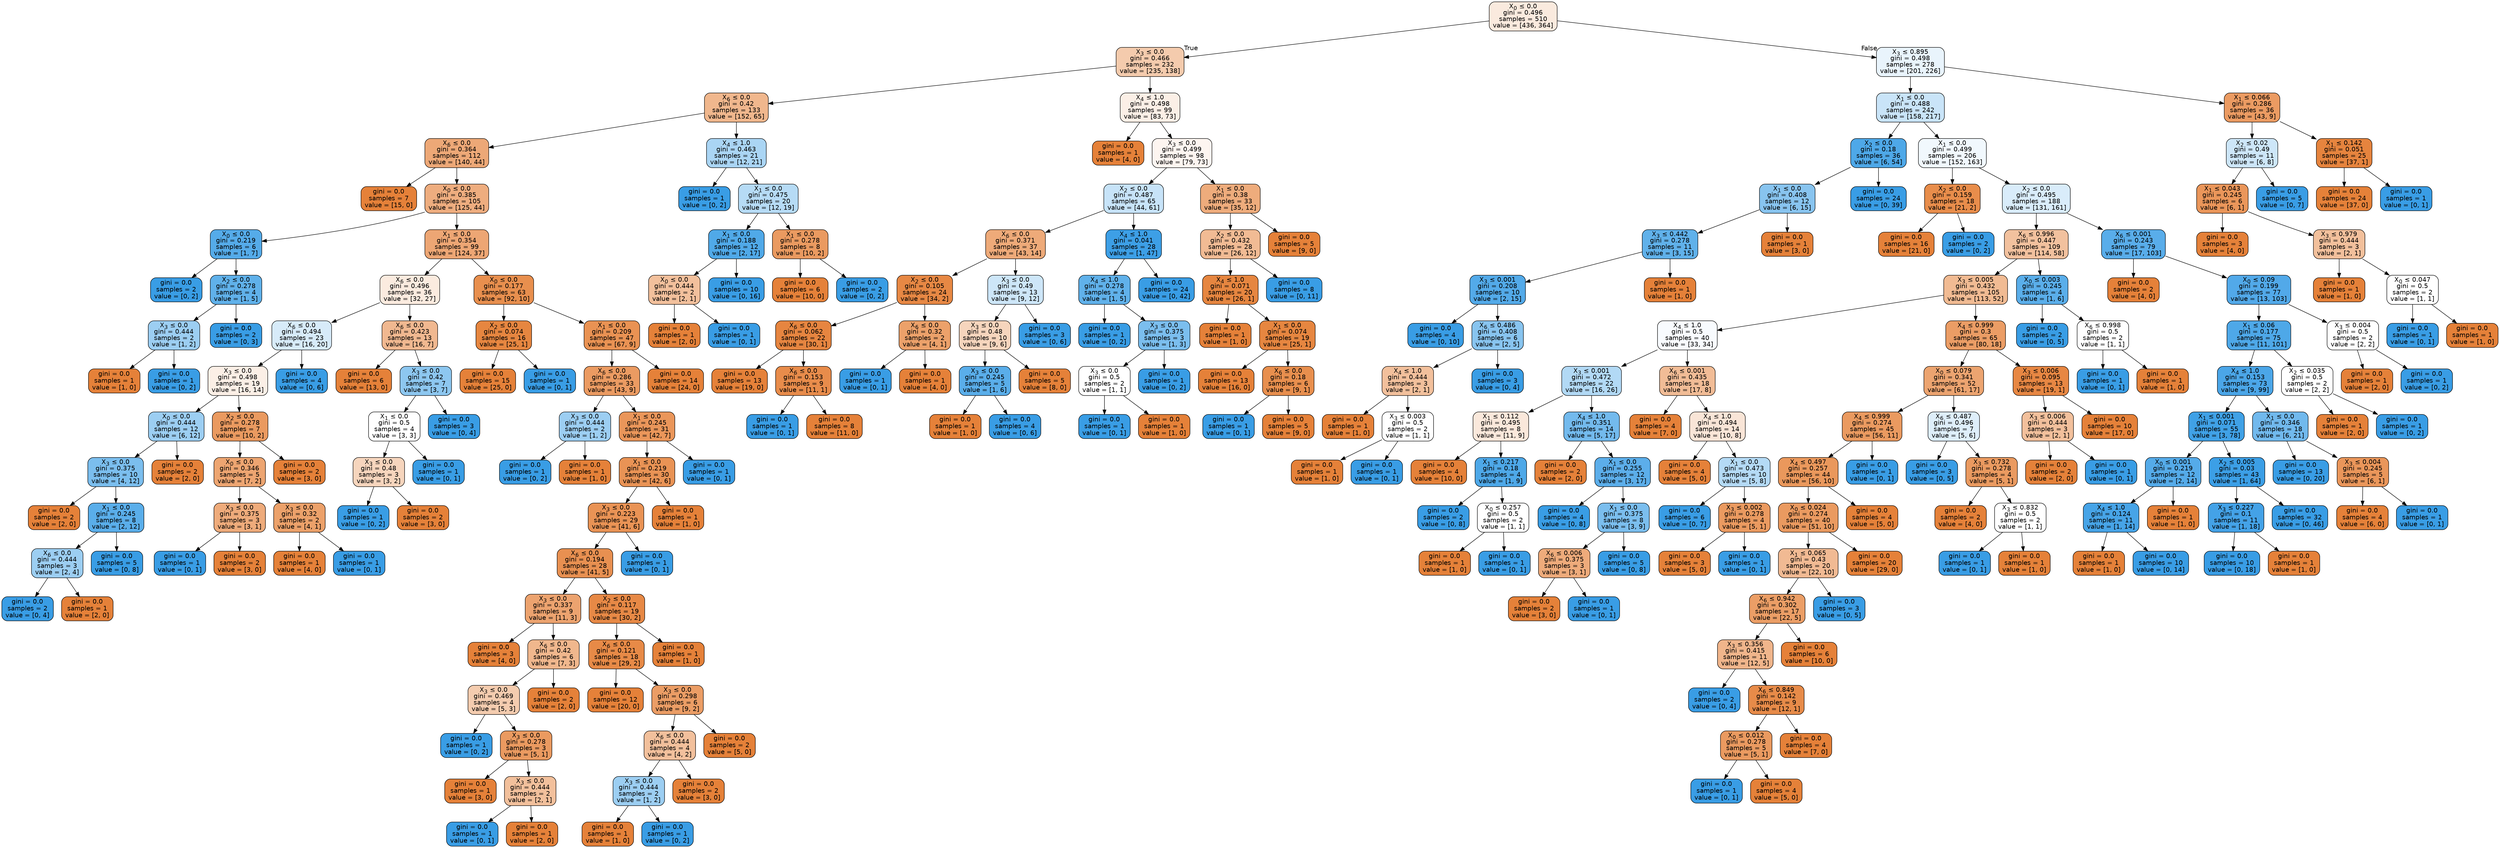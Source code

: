 digraph Tree {
node [shape=box, style="filled, rounded", color="black", fontname=helvetica] ;
edge [fontname=helvetica] ;
0 [label=<X<SUB>0</SUB> &le; 0.0<br/>gini = 0.496<br/>samples = 510<br/>value = [436, 364]>, fillcolor="#e581392a"] ;
1 [label=<X<SUB>3</SUB> &le; 0.0<br/>gini = 0.466<br/>samples = 232<br/>value = [235, 138]>, fillcolor="#e5813969"] ;
0 -> 1 [labeldistance=2.5, labelangle=45, headlabel="True"] ;
2 [label=<X<SUB>6</SUB> &le; 0.0<br/>gini = 0.42<br/>samples = 133<br/>value = [152, 65]>, fillcolor="#e5813992"] ;
1 -> 2 ;
3 [label=<X<SUB>6</SUB> &le; 0.0<br/>gini = 0.364<br/>samples = 112<br/>value = [140, 44]>, fillcolor="#e58139af"] ;
2 -> 3 ;
4 [label=<gini = 0.0<br/>samples = 7<br/>value = [15, 0]>, fillcolor="#e58139ff"] ;
3 -> 4 ;
5 [label=<X<SUB>0</SUB> &le; 0.0<br/>gini = 0.385<br/>samples = 105<br/>value = [125, 44]>, fillcolor="#e58139a5"] ;
3 -> 5 ;
6 [label=<X<SUB>0</SUB> &le; 0.0<br/>gini = 0.219<br/>samples = 6<br/>value = [1, 7]>, fillcolor="#399de5db"] ;
5 -> 6 ;
7 [label=<gini = 0.0<br/>samples = 2<br/>value = [0, 2]>, fillcolor="#399de5ff"] ;
6 -> 7 ;
8 [label=<X<SUB>2</SUB> &le; 0.0<br/>gini = 0.278<br/>samples = 4<br/>value = [1, 5]>, fillcolor="#399de5cc"] ;
6 -> 8 ;
9 [label=<X<SUB>3</SUB> &le; 0.0<br/>gini = 0.444<br/>samples = 2<br/>value = [1, 2]>, fillcolor="#399de57f"] ;
8 -> 9 ;
10 [label=<gini = 0.0<br/>samples = 1<br/>value = [1, 0]>, fillcolor="#e58139ff"] ;
9 -> 10 ;
11 [label=<gini = 0.0<br/>samples = 1<br/>value = [0, 2]>, fillcolor="#399de5ff"] ;
9 -> 11 ;
12 [label=<gini = 0.0<br/>samples = 2<br/>value = [0, 3]>, fillcolor="#399de5ff"] ;
8 -> 12 ;
13 [label=<X<SUB>1</SUB> &le; 0.0<br/>gini = 0.354<br/>samples = 99<br/>value = [124, 37]>, fillcolor="#e58139b3"] ;
5 -> 13 ;
14 [label=<X<SUB>6</SUB> &le; 0.0<br/>gini = 0.496<br/>samples = 36<br/>value = [32, 27]>, fillcolor="#e5813928"] ;
13 -> 14 ;
15 [label=<X<SUB>6</SUB> &le; 0.0<br/>gini = 0.494<br/>samples = 23<br/>value = [16, 20]>, fillcolor="#399de533"] ;
14 -> 15 ;
16 [label=<X<SUB>3</SUB> &le; 0.0<br/>gini = 0.498<br/>samples = 19<br/>value = [16, 14]>, fillcolor="#e5813920"] ;
15 -> 16 ;
17 [label=<X<SUB>0</SUB> &le; 0.0<br/>gini = 0.444<br/>samples = 12<br/>value = [6, 12]>, fillcolor="#399de57f"] ;
16 -> 17 ;
18 [label=<X<SUB>3</SUB> &le; 0.0<br/>gini = 0.375<br/>samples = 10<br/>value = [4, 12]>, fillcolor="#399de5aa"] ;
17 -> 18 ;
19 [label=<gini = 0.0<br/>samples = 2<br/>value = [2, 0]>, fillcolor="#e58139ff"] ;
18 -> 19 ;
20 [label=<X<SUB>1</SUB> &le; 0.0<br/>gini = 0.245<br/>samples = 8<br/>value = [2, 12]>, fillcolor="#399de5d4"] ;
18 -> 20 ;
21 [label=<X<SUB>6</SUB> &le; 0.0<br/>gini = 0.444<br/>samples = 3<br/>value = [2, 4]>, fillcolor="#399de57f"] ;
20 -> 21 ;
22 [label=<gini = 0.0<br/>samples = 2<br/>value = [0, 4]>, fillcolor="#399de5ff"] ;
21 -> 22 ;
23 [label=<gini = 0.0<br/>samples = 1<br/>value = [2, 0]>, fillcolor="#e58139ff"] ;
21 -> 23 ;
24 [label=<gini = 0.0<br/>samples = 5<br/>value = [0, 8]>, fillcolor="#399de5ff"] ;
20 -> 24 ;
25 [label=<gini = 0.0<br/>samples = 2<br/>value = [2, 0]>, fillcolor="#e58139ff"] ;
17 -> 25 ;
26 [label=<X<SUB>2</SUB> &le; 0.0<br/>gini = 0.278<br/>samples = 7<br/>value = [10, 2]>, fillcolor="#e58139cc"] ;
16 -> 26 ;
27 [label=<X<SUB>0</SUB> &le; 0.0<br/>gini = 0.346<br/>samples = 5<br/>value = [7, 2]>, fillcolor="#e58139b6"] ;
26 -> 27 ;
28 [label=<X<SUB>3</SUB> &le; 0.0<br/>gini = 0.375<br/>samples = 3<br/>value = [3, 1]>, fillcolor="#e58139aa"] ;
27 -> 28 ;
29 [label=<gini = 0.0<br/>samples = 1<br/>value = [0, 1]>, fillcolor="#399de5ff"] ;
28 -> 29 ;
30 [label=<gini = 0.0<br/>samples = 2<br/>value = [3, 0]>, fillcolor="#e58139ff"] ;
28 -> 30 ;
31 [label=<X<SUB>3</SUB> &le; 0.0<br/>gini = 0.32<br/>samples = 2<br/>value = [4, 1]>, fillcolor="#e58139bf"] ;
27 -> 31 ;
32 [label=<gini = 0.0<br/>samples = 1<br/>value = [4, 0]>, fillcolor="#e58139ff"] ;
31 -> 32 ;
33 [label=<gini = 0.0<br/>samples = 1<br/>value = [0, 1]>, fillcolor="#399de5ff"] ;
31 -> 33 ;
34 [label=<gini = 0.0<br/>samples = 2<br/>value = [3, 0]>, fillcolor="#e58139ff"] ;
26 -> 34 ;
35 [label=<gini = 0.0<br/>samples = 4<br/>value = [0, 6]>, fillcolor="#399de5ff"] ;
15 -> 35 ;
36 [label=<X<SUB>6</SUB> &le; 0.0<br/>gini = 0.423<br/>samples = 13<br/>value = [16, 7]>, fillcolor="#e581398f"] ;
14 -> 36 ;
37 [label=<gini = 0.0<br/>samples = 6<br/>value = [13, 0]>, fillcolor="#e58139ff"] ;
36 -> 37 ;
38 [label=<X<SUB>3</SUB> &le; 0.0<br/>gini = 0.42<br/>samples = 7<br/>value = [3, 7]>, fillcolor="#399de592"] ;
36 -> 38 ;
39 [label=<X<SUB>1</SUB> &le; 0.0<br/>gini = 0.5<br/>samples = 4<br/>value = [3, 3]>, fillcolor="#e5813900"] ;
38 -> 39 ;
40 [label=<X<SUB>3</SUB> &le; 0.0<br/>gini = 0.48<br/>samples = 3<br/>value = [3, 2]>, fillcolor="#e5813955"] ;
39 -> 40 ;
41 [label=<gini = 0.0<br/>samples = 1<br/>value = [0, 2]>, fillcolor="#399de5ff"] ;
40 -> 41 ;
42 [label=<gini = 0.0<br/>samples = 2<br/>value = [3, 0]>, fillcolor="#e58139ff"] ;
40 -> 42 ;
43 [label=<gini = 0.0<br/>samples = 1<br/>value = [0, 1]>, fillcolor="#399de5ff"] ;
39 -> 43 ;
44 [label=<gini = 0.0<br/>samples = 3<br/>value = [0, 4]>, fillcolor="#399de5ff"] ;
38 -> 44 ;
45 [label=<X<SUB>0</SUB> &le; 0.0<br/>gini = 0.177<br/>samples = 63<br/>value = [92, 10]>, fillcolor="#e58139e3"] ;
13 -> 45 ;
46 [label=<X<SUB>2</SUB> &le; 0.0<br/>gini = 0.074<br/>samples = 16<br/>value = [25, 1]>, fillcolor="#e58139f5"] ;
45 -> 46 ;
47 [label=<gini = 0.0<br/>samples = 15<br/>value = [25, 0]>, fillcolor="#e58139ff"] ;
46 -> 47 ;
48 [label=<gini = 0.0<br/>samples = 1<br/>value = [0, 1]>, fillcolor="#399de5ff"] ;
46 -> 48 ;
49 [label=<X<SUB>1</SUB> &le; 0.0<br/>gini = 0.209<br/>samples = 47<br/>value = [67, 9]>, fillcolor="#e58139dd"] ;
45 -> 49 ;
50 [label=<X<SUB>6</SUB> &le; 0.0<br/>gini = 0.286<br/>samples = 33<br/>value = [43, 9]>, fillcolor="#e58139ca"] ;
49 -> 50 ;
51 [label=<X<SUB>3</SUB> &le; 0.0<br/>gini = 0.444<br/>samples = 2<br/>value = [1, 2]>, fillcolor="#399de57f"] ;
50 -> 51 ;
52 [label=<gini = 0.0<br/>samples = 1<br/>value = [0, 2]>, fillcolor="#399de5ff"] ;
51 -> 52 ;
53 [label=<gini = 0.0<br/>samples = 1<br/>value = [1, 0]>, fillcolor="#e58139ff"] ;
51 -> 53 ;
54 [label=<X<SUB>1</SUB> &le; 0.0<br/>gini = 0.245<br/>samples = 31<br/>value = [42, 7]>, fillcolor="#e58139d4"] ;
50 -> 54 ;
55 [label=<X<SUB>1</SUB> &le; 0.0<br/>gini = 0.219<br/>samples = 30<br/>value = [42, 6]>, fillcolor="#e58139db"] ;
54 -> 55 ;
56 [label=<X<SUB>3</SUB> &le; 0.0<br/>gini = 0.223<br/>samples = 29<br/>value = [41, 6]>, fillcolor="#e58139da"] ;
55 -> 56 ;
57 [label=<X<SUB>6</SUB> &le; 0.0<br/>gini = 0.194<br/>samples = 28<br/>value = [41, 5]>, fillcolor="#e58139e0"] ;
56 -> 57 ;
58 [label=<X<SUB>3</SUB> &le; 0.0<br/>gini = 0.337<br/>samples = 9<br/>value = [11, 3]>, fillcolor="#e58139b9"] ;
57 -> 58 ;
59 [label=<gini = 0.0<br/>samples = 3<br/>value = [4, 0]>, fillcolor="#e58139ff"] ;
58 -> 59 ;
60 [label=<X<SUB>6</SUB> &le; 0.0<br/>gini = 0.42<br/>samples = 6<br/>value = [7, 3]>, fillcolor="#e5813992"] ;
58 -> 60 ;
61 [label=<X<SUB>3</SUB> &le; 0.0<br/>gini = 0.469<br/>samples = 4<br/>value = [5, 3]>, fillcolor="#e5813966"] ;
60 -> 61 ;
62 [label=<gini = 0.0<br/>samples = 1<br/>value = [0, 2]>, fillcolor="#399de5ff"] ;
61 -> 62 ;
63 [label=<X<SUB>3</SUB> &le; 0.0<br/>gini = 0.278<br/>samples = 3<br/>value = [5, 1]>, fillcolor="#e58139cc"] ;
61 -> 63 ;
64 [label=<gini = 0.0<br/>samples = 1<br/>value = [3, 0]>, fillcolor="#e58139ff"] ;
63 -> 64 ;
65 [label=<X<SUB>3</SUB> &le; 0.0<br/>gini = 0.444<br/>samples = 2<br/>value = [2, 1]>, fillcolor="#e581397f"] ;
63 -> 65 ;
66 [label=<gini = 0.0<br/>samples = 1<br/>value = [0, 1]>, fillcolor="#399de5ff"] ;
65 -> 66 ;
67 [label=<gini = 0.0<br/>samples = 1<br/>value = [2, 0]>, fillcolor="#e58139ff"] ;
65 -> 67 ;
68 [label=<gini = 0.0<br/>samples = 2<br/>value = [2, 0]>, fillcolor="#e58139ff"] ;
60 -> 68 ;
69 [label=<X<SUB>2</SUB> &le; 0.0<br/>gini = 0.117<br/>samples = 19<br/>value = [30, 2]>, fillcolor="#e58139ee"] ;
57 -> 69 ;
70 [label=<X<SUB>6</SUB> &le; 0.0<br/>gini = 0.121<br/>samples = 18<br/>value = [29, 2]>, fillcolor="#e58139ed"] ;
69 -> 70 ;
71 [label=<gini = 0.0<br/>samples = 12<br/>value = [20, 0]>, fillcolor="#e58139ff"] ;
70 -> 71 ;
72 [label=<X<SUB>3</SUB> &le; 0.0<br/>gini = 0.298<br/>samples = 6<br/>value = [9, 2]>, fillcolor="#e58139c6"] ;
70 -> 72 ;
73 [label=<X<SUB>6</SUB> &le; 0.0<br/>gini = 0.444<br/>samples = 4<br/>value = [4, 2]>, fillcolor="#e581397f"] ;
72 -> 73 ;
74 [label=<X<SUB>3</SUB> &le; 0.0<br/>gini = 0.444<br/>samples = 2<br/>value = [1, 2]>, fillcolor="#399de57f"] ;
73 -> 74 ;
75 [label=<gini = 0.0<br/>samples = 1<br/>value = [1, 0]>, fillcolor="#e58139ff"] ;
74 -> 75 ;
76 [label=<gini = 0.0<br/>samples = 1<br/>value = [0, 2]>, fillcolor="#399de5ff"] ;
74 -> 76 ;
77 [label=<gini = 0.0<br/>samples = 2<br/>value = [3, 0]>, fillcolor="#e58139ff"] ;
73 -> 77 ;
78 [label=<gini = 0.0<br/>samples = 2<br/>value = [5, 0]>, fillcolor="#e58139ff"] ;
72 -> 78 ;
79 [label=<gini = 0.0<br/>samples = 1<br/>value = [1, 0]>, fillcolor="#e58139ff"] ;
69 -> 79 ;
80 [label=<gini = 0.0<br/>samples = 1<br/>value = [0, 1]>, fillcolor="#399de5ff"] ;
56 -> 80 ;
81 [label=<gini = 0.0<br/>samples = 1<br/>value = [1, 0]>, fillcolor="#e58139ff"] ;
55 -> 81 ;
82 [label=<gini = 0.0<br/>samples = 1<br/>value = [0, 1]>, fillcolor="#399de5ff"] ;
54 -> 82 ;
83 [label=<gini = 0.0<br/>samples = 14<br/>value = [24, 0]>, fillcolor="#e58139ff"] ;
49 -> 83 ;
84 [label=<X<SUB>4</SUB> &le; 1.0<br/>gini = 0.463<br/>samples = 21<br/>value = [12, 21]>, fillcolor="#399de56d"] ;
2 -> 84 ;
85 [label=<gini = 0.0<br/>samples = 1<br/>value = [0, 2]>, fillcolor="#399de5ff"] ;
84 -> 85 ;
86 [label=<X<SUB>1</SUB> &le; 0.0<br/>gini = 0.475<br/>samples = 20<br/>value = [12, 19]>, fillcolor="#399de55e"] ;
84 -> 86 ;
87 [label=<X<SUB>1</SUB> &le; 0.0<br/>gini = 0.188<br/>samples = 12<br/>value = [2, 17]>, fillcolor="#399de5e1"] ;
86 -> 87 ;
88 [label=<X<SUB>0</SUB> &le; 0.0<br/>gini = 0.444<br/>samples = 2<br/>value = [2, 1]>, fillcolor="#e581397f"] ;
87 -> 88 ;
89 [label=<gini = 0.0<br/>samples = 1<br/>value = [2, 0]>, fillcolor="#e58139ff"] ;
88 -> 89 ;
90 [label=<gini = 0.0<br/>samples = 1<br/>value = [0, 1]>, fillcolor="#399de5ff"] ;
88 -> 90 ;
91 [label=<gini = 0.0<br/>samples = 10<br/>value = [0, 16]>, fillcolor="#399de5ff"] ;
87 -> 91 ;
92 [label=<X<SUB>1</SUB> &le; 0.0<br/>gini = 0.278<br/>samples = 8<br/>value = [10, 2]>, fillcolor="#e58139cc"] ;
86 -> 92 ;
93 [label=<gini = 0.0<br/>samples = 6<br/>value = [10, 0]>, fillcolor="#e58139ff"] ;
92 -> 93 ;
94 [label=<gini = 0.0<br/>samples = 2<br/>value = [0, 2]>, fillcolor="#399de5ff"] ;
92 -> 94 ;
95 [label=<X<SUB>4</SUB> &le; 1.0<br/>gini = 0.498<br/>samples = 99<br/>value = [83, 73]>, fillcolor="#e581391f"] ;
1 -> 95 ;
96 [label=<gini = 0.0<br/>samples = 1<br/>value = [4, 0]>, fillcolor="#e58139ff"] ;
95 -> 96 ;
97 [label=<X<SUB>3</SUB> &le; 0.0<br/>gini = 0.499<br/>samples = 98<br/>value = [79, 73]>, fillcolor="#e5813913"] ;
95 -> 97 ;
98 [label=<X<SUB>2</SUB> &le; 0.0<br/>gini = 0.487<br/>samples = 65<br/>value = [44, 61]>, fillcolor="#399de547"] ;
97 -> 98 ;
99 [label=<X<SUB>6</SUB> &le; 0.0<br/>gini = 0.371<br/>samples = 37<br/>value = [43, 14]>, fillcolor="#e58139ac"] ;
98 -> 99 ;
100 [label=<X<SUB>2</SUB> &le; 0.0<br/>gini = 0.105<br/>samples = 24<br/>value = [34, 2]>, fillcolor="#e58139f0"] ;
99 -> 100 ;
101 [label=<X<SUB>6</SUB> &le; 0.0<br/>gini = 0.062<br/>samples = 22<br/>value = [30, 1]>, fillcolor="#e58139f6"] ;
100 -> 101 ;
102 [label=<gini = 0.0<br/>samples = 13<br/>value = [19, 0]>, fillcolor="#e58139ff"] ;
101 -> 102 ;
103 [label=<X<SUB>6</SUB> &le; 0.0<br/>gini = 0.153<br/>samples = 9<br/>value = [11, 1]>, fillcolor="#e58139e8"] ;
101 -> 103 ;
104 [label=<gini = 0.0<br/>samples = 1<br/>value = [0, 1]>, fillcolor="#399de5ff"] ;
103 -> 104 ;
105 [label=<gini = 0.0<br/>samples = 8<br/>value = [11, 0]>, fillcolor="#e58139ff"] ;
103 -> 105 ;
106 [label=<X<SUB>6</SUB> &le; 0.0<br/>gini = 0.32<br/>samples = 2<br/>value = [4, 1]>, fillcolor="#e58139bf"] ;
100 -> 106 ;
107 [label=<gini = 0.0<br/>samples = 1<br/>value = [0, 1]>, fillcolor="#399de5ff"] ;
106 -> 107 ;
108 [label=<gini = 0.0<br/>samples = 1<br/>value = [4, 0]>, fillcolor="#e58139ff"] ;
106 -> 108 ;
109 [label=<X<SUB>3</SUB> &le; 0.0<br/>gini = 0.49<br/>samples = 13<br/>value = [9, 12]>, fillcolor="#399de540"] ;
99 -> 109 ;
110 [label=<X<SUB>3</SUB> &le; 0.0<br/>gini = 0.48<br/>samples = 10<br/>value = [9, 6]>, fillcolor="#e5813955"] ;
109 -> 110 ;
111 [label=<X<SUB>3</SUB> &le; 0.0<br/>gini = 0.245<br/>samples = 5<br/>value = [1, 6]>, fillcolor="#399de5d4"] ;
110 -> 111 ;
112 [label=<gini = 0.0<br/>samples = 1<br/>value = [1, 0]>, fillcolor="#e58139ff"] ;
111 -> 112 ;
113 [label=<gini = 0.0<br/>samples = 4<br/>value = [0, 6]>, fillcolor="#399de5ff"] ;
111 -> 113 ;
114 [label=<gini = 0.0<br/>samples = 5<br/>value = [8, 0]>, fillcolor="#e58139ff"] ;
110 -> 114 ;
115 [label=<gini = 0.0<br/>samples = 3<br/>value = [0, 6]>, fillcolor="#399de5ff"] ;
109 -> 115 ;
116 [label=<X<SUB>4</SUB> &le; 1.0<br/>gini = 0.041<br/>samples = 28<br/>value = [1, 47]>, fillcolor="#399de5fa"] ;
98 -> 116 ;
117 [label=<X<SUB>4</SUB> &le; 1.0<br/>gini = 0.278<br/>samples = 4<br/>value = [1, 5]>, fillcolor="#399de5cc"] ;
116 -> 117 ;
118 [label=<gini = 0.0<br/>samples = 1<br/>value = [0, 2]>, fillcolor="#399de5ff"] ;
117 -> 118 ;
119 [label=<X<SUB>3</SUB> &le; 0.0<br/>gini = 0.375<br/>samples = 3<br/>value = [1, 3]>, fillcolor="#399de5aa"] ;
117 -> 119 ;
120 [label=<X<SUB>3</SUB> &le; 0.0<br/>gini = 0.5<br/>samples = 2<br/>value = [1, 1]>, fillcolor="#e5813900"] ;
119 -> 120 ;
121 [label=<gini = 0.0<br/>samples = 1<br/>value = [0, 1]>, fillcolor="#399de5ff"] ;
120 -> 121 ;
122 [label=<gini = 0.0<br/>samples = 1<br/>value = [1, 0]>, fillcolor="#e58139ff"] ;
120 -> 122 ;
123 [label=<gini = 0.0<br/>samples = 1<br/>value = [0, 2]>, fillcolor="#399de5ff"] ;
119 -> 123 ;
124 [label=<gini = 0.0<br/>samples = 24<br/>value = [0, 42]>, fillcolor="#399de5ff"] ;
116 -> 124 ;
125 [label=<X<SUB>1</SUB> &le; 0.0<br/>gini = 0.38<br/>samples = 33<br/>value = [35, 12]>, fillcolor="#e58139a8"] ;
97 -> 125 ;
126 [label=<X<SUB>2</SUB> &le; 0.0<br/>gini = 0.432<br/>samples = 28<br/>value = [26, 12]>, fillcolor="#e5813989"] ;
125 -> 126 ;
127 [label=<X<SUB>4</SUB> &le; 1.0<br/>gini = 0.071<br/>samples = 20<br/>value = [26, 1]>, fillcolor="#e58139f5"] ;
126 -> 127 ;
128 [label=<gini = 0.0<br/>samples = 1<br/>value = [1, 0]>, fillcolor="#e58139ff"] ;
127 -> 128 ;
129 [label=<X<SUB>1</SUB> &le; 0.0<br/>gini = 0.074<br/>samples = 19<br/>value = [25, 1]>, fillcolor="#e58139f5"] ;
127 -> 129 ;
130 [label=<gini = 0.0<br/>samples = 13<br/>value = [16, 0]>, fillcolor="#e58139ff"] ;
129 -> 130 ;
131 [label=<X<SUB>6</SUB> &le; 0.0<br/>gini = 0.18<br/>samples = 6<br/>value = [9, 1]>, fillcolor="#e58139e3"] ;
129 -> 131 ;
132 [label=<gini = 0.0<br/>samples = 1<br/>value = [0, 1]>, fillcolor="#399de5ff"] ;
131 -> 132 ;
133 [label=<gini = 0.0<br/>samples = 5<br/>value = [9, 0]>, fillcolor="#e58139ff"] ;
131 -> 133 ;
134 [label=<gini = 0.0<br/>samples = 8<br/>value = [0, 11]>, fillcolor="#399de5ff"] ;
126 -> 134 ;
135 [label=<gini = 0.0<br/>samples = 5<br/>value = [9, 0]>, fillcolor="#e58139ff"] ;
125 -> 135 ;
136 [label=<X<SUB>3</SUB> &le; 0.895<br/>gini = 0.498<br/>samples = 278<br/>value = [201, 226]>, fillcolor="#399de51c"] ;
0 -> 136 [labeldistance=2.5, labelangle=-45, headlabel="False"] ;
137 [label=<X<SUB>1</SUB> &le; 0.0<br/>gini = 0.488<br/>samples = 242<br/>value = [158, 217]>, fillcolor="#399de545"] ;
136 -> 137 ;
138 [label=<X<SUB>2</SUB> &le; 0.0<br/>gini = 0.18<br/>samples = 36<br/>value = [6, 54]>, fillcolor="#399de5e3"] ;
137 -> 138 ;
139 [label=<X<SUB>1</SUB> &le; 0.0<br/>gini = 0.408<br/>samples = 12<br/>value = [6, 15]>, fillcolor="#399de599"] ;
138 -> 139 ;
140 [label=<X<SUB>3</SUB> &le; 0.442<br/>gini = 0.278<br/>samples = 11<br/>value = [3, 15]>, fillcolor="#399de5cc"] ;
139 -> 140 ;
141 [label=<X<SUB>3</SUB> &le; 0.001<br/>gini = 0.208<br/>samples = 10<br/>value = [2, 15]>, fillcolor="#399de5dd"] ;
140 -> 141 ;
142 [label=<gini = 0.0<br/>samples = 4<br/>value = [0, 10]>, fillcolor="#399de5ff"] ;
141 -> 142 ;
143 [label=<X<SUB>6</SUB> &le; 0.486<br/>gini = 0.408<br/>samples = 6<br/>value = [2, 5]>, fillcolor="#399de599"] ;
141 -> 143 ;
144 [label=<X<SUB>4</SUB> &le; 1.0<br/>gini = 0.444<br/>samples = 3<br/>value = [2, 1]>, fillcolor="#e581397f"] ;
143 -> 144 ;
145 [label=<gini = 0.0<br/>samples = 1<br/>value = [1, 0]>, fillcolor="#e58139ff"] ;
144 -> 145 ;
146 [label=<X<SUB>3</SUB> &le; 0.003<br/>gini = 0.5<br/>samples = 2<br/>value = [1, 1]>, fillcolor="#e5813900"] ;
144 -> 146 ;
147 [label=<gini = 0.0<br/>samples = 1<br/>value = [1, 0]>, fillcolor="#e58139ff"] ;
146 -> 147 ;
148 [label=<gini = 0.0<br/>samples = 1<br/>value = [0, 1]>, fillcolor="#399de5ff"] ;
146 -> 148 ;
149 [label=<gini = 0.0<br/>samples = 3<br/>value = [0, 4]>, fillcolor="#399de5ff"] ;
143 -> 149 ;
150 [label=<gini = 0.0<br/>samples = 1<br/>value = [1, 0]>, fillcolor="#e58139ff"] ;
140 -> 150 ;
151 [label=<gini = 0.0<br/>samples = 1<br/>value = [3, 0]>, fillcolor="#e58139ff"] ;
139 -> 151 ;
152 [label=<gini = 0.0<br/>samples = 24<br/>value = [0, 39]>, fillcolor="#399de5ff"] ;
138 -> 152 ;
153 [label=<X<SUB>1</SUB> &le; 0.0<br/>gini = 0.499<br/>samples = 206<br/>value = [152, 163]>, fillcolor="#399de511"] ;
137 -> 153 ;
154 [label=<X<SUB>2</SUB> &le; 0.0<br/>gini = 0.159<br/>samples = 18<br/>value = [21, 2]>, fillcolor="#e58139e7"] ;
153 -> 154 ;
155 [label=<gini = 0.0<br/>samples = 16<br/>value = [21, 0]>, fillcolor="#e58139ff"] ;
154 -> 155 ;
156 [label=<gini = 0.0<br/>samples = 2<br/>value = [0, 2]>, fillcolor="#399de5ff"] ;
154 -> 156 ;
157 [label=<X<SUB>2</SUB> &le; 0.0<br/>gini = 0.495<br/>samples = 188<br/>value = [131, 161]>, fillcolor="#399de530"] ;
153 -> 157 ;
158 [label=<X<SUB>6</SUB> &le; 0.996<br/>gini = 0.447<br/>samples = 109<br/>value = [114, 58]>, fillcolor="#e581397d"] ;
157 -> 158 ;
159 [label=<X<SUB>3</SUB> &le; 0.005<br/>gini = 0.432<br/>samples = 105<br/>value = [113, 52]>, fillcolor="#e581398a"] ;
158 -> 159 ;
160 [label=<X<SUB>4</SUB> &le; 1.0<br/>gini = 0.5<br/>samples = 40<br/>value = [33, 34]>, fillcolor="#399de508"] ;
159 -> 160 ;
161 [label=<X<SUB>3</SUB> &le; 0.001<br/>gini = 0.472<br/>samples = 22<br/>value = [16, 26]>, fillcolor="#399de562"] ;
160 -> 161 ;
162 [label=<X<SUB>1</SUB> &le; 0.112<br/>gini = 0.495<br/>samples = 8<br/>value = [11, 9]>, fillcolor="#e581392e"] ;
161 -> 162 ;
163 [label=<gini = 0.0<br/>samples = 4<br/>value = [10, 0]>, fillcolor="#e58139ff"] ;
162 -> 163 ;
164 [label=<X<SUB>1</SUB> &le; 0.217<br/>gini = 0.18<br/>samples = 4<br/>value = [1, 9]>, fillcolor="#399de5e3"] ;
162 -> 164 ;
165 [label=<gini = 0.0<br/>samples = 2<br/>value = [0, 8]>, fillcolor="#399de5ff"] ;
164 -> 165 ;
166 [label=<X<SUB>0</SUB> &le; 0.257<br/>gini = 0.5<br/>samples = 2<br/>value = [1, 1]>, fillcolor="#e5813900"] ;
164 -> 166 ;
167 [label=<gini = 0.0<br/>samples = 1<br/>value = [1, 0]>, fillcolor="#e58139ff"] ;
166 -> 167 ;
168 [label=<gini = 0.0<br/>samples = 1<br/>value = [0, 1]>, fillcolor="#399de5ff"] ;
166 -> 168 ;
169 [label=<X<SUB>4</SUB> &le; 1.0<br/>gini = 0.351<br/>samples = 14<br/>value = [5, 17]>, fillcolor="#399de5b4"] ;
161 -> 169 ;
170 [label=<gini = 0.0<br/>samples = 2<br/>value = [2, 0]>, fillcolor="#e58139ff"] ;
169 -> 170 ;
171 [label=<X<SUB>1</SUB> &le; 0.0<br/>gini = 0.255<br/>samples = 12<br/>value = [3, 17]>, fillcolor="#399de5d2"] ;
169 -> 171 ;
172 [label=<gini = 0.0<br/>samples = 4<br/>value = [0, 8]>, fillcolor="#399de5ff"] ;
171 -> 172 ;
173 [label=<X<SUB>1</SUB> &le; 0.0<br/>gini = 0.375<br/>samples = 8<br/>value = [3, 9]>, fillcolor="#399de5aa"] ;
171 -> 173 ;
174 [label=<X<SUB>6</SUB> &le; 0.006<br/>gini = 0.375<br/>samples = 3<br/>value = [3, 1]>, fillcolor="#e58139aa"] ;
173 -> 174 ;
175 [label=<gini = 0.0<br/>samples = 2<br/>value = [3, 0]>, fillcolor="#e58139ff"] ;
174 -> 175 ;
176 [label=<gini = 0.0<br/>samples = 1<br/>value = [0, 1]>, fillcolor="#399de5ff"] ;
174 -> 176 ;
177 [label=<gini = 0.0<br/>samples = 5<br/>value = [0, 8]>, fillcolor="#399de5ff"] ;
173 -> 177 ;
178 [label=<X<SUB>6</SUB> &le; 0.001<br/>gini = 0.435<br/>samples = 18<br/>value = [17, 8]>, fillcolor="#e5813987"] ;
160 -> 178 ;
179 [label=<gini = 0.0<br/>samples = 4<br/>value = [7, 0]>, fillcolor="#e58139ff"] ;
178 -> 179 ;
180 [label=<X<SUB>4</SUB> &le; 1.0<br/>gini = 0.494<br/>samples = 14<br/>value = [10, 8]>, fillcolor="#e5813933"] ;
178 -> 180 ;
181 [label=<gini = 0.0<br/>samples = 4<br/>value = [5, 0]>, fillcolor="#e58139ff"] ;
180 -> 181 ;
182 [label=<X<SUB>1</SUB> &le; 0.0<br/>gini = 0.473<br/>samples = 10<br/>value = [5, 8]>, fillcolor="#399de560"] ;
180 -> 182 ;
183 [label=<gini = 0.0<br/>samples = 6<br/>value = [0, 7]>, fillcolor="#399de5ff"] ;
182 -> 183 ;
184 [label=<X<SUB>3</SUB> &le; 0.002<br/>gini = 0.278<br/>samples = 4<br/>value = [5, 1]>, fillcolor="#e58139cc"] ;
182 -> 184 ;
185 [label=<gini = 0.0<br/>samples = 3<br/>value = [5, 0]>, fillcolor="#e58139ff"] ;
184 -> 185 ;
186 [label=<gini = 0.0<br/>samples = 1<br/>value = [0, 1]>, fillcolor="#399de5ff"] ;
184 -> 186 ;
187 [label=<X<SUB>4</SUB> &le; 0.999<br/>gini = 0.3<br/>samples = 65<br/>value = [80, 18]>, fillcolor="#e58139c6"] ;
159 -> 187 ;
188 [label=<X<SUB>0</SUB> &le; 0.079<br/>gini = 0.341<br/>samples = 52<br/>value = [61, 17]>, fillcolor="#e58139b8"] ;
187 -> 188 ;
189 [label=<X<SUB>4</SUB> &le; 0.999<br/>gini = 0.274<br/>samples = 45<br/>value = [56, 11]>, fillcolor="#e58139cd"] ;
188 -> 189 ;
190 [label=<X<SUB>4</SUB> &le; 0.497<br/>gini = 0.257<br/>samples = 44<br/>value = [56, 10]>, fillcolor="#e58139d1"] ;
189 -> 190 ;
191 [label=<X<SUB>0</SUB> &le; 0.024<br/>gini = 0.274<br/>samples = 40<br/>value = [51, 10]>, fillcolor="#e58139cd"] ;
190 -> 191 ;
192 [label=<X<SUB>1</SUB> &le; 0.065<br/>gini = 0.43<br/>samples = 20<br/>value = [22, 10]>, fillcolor="#e581398b"] ;
191 -> 192 ;
193 [label=<X<SUB>6</SUB> &le; 0.942<br/>gini = 0.302<br/>samples = 17<br/>value = [22, 5]>, fillcolor="#e58139c5"] ;
192 -> 193 ;
194 [label=<X<SUB>3</SUB> &le; 0.356<br/>gini = 0.415<br/>samples = 11<br/>value = [12, 5]>, fillcolor="#e5813995"] ;
193 -> 194 ;
195 [label=<gini = 0.0<br/>samples = 2<br/>value = [0, 4]>, fillcolor="#399de5ff"] ;
194 -> 195 ;
196 [label=<X<SUB>6</SUB> &le; 0.849<br/>gini = 0.142<br/>samples = 9<br/>value = [12, 1]>, fillcolor="#e58139ea"] ;
194 -> 196 ;
197 [label=<X<SUB>0</SUB> &le; 0.012<br/>gini = 0.278<br/>samples = 5<br/>value = [5, 1]>, fillcolor="#e58139cc"] ;
196 -> 197 ;
198 [label=<gini = 0.0<br/>samples = 1<br/>value = [0, 1]>, fillcolor="#399de5ff"] ;
197 -> 198 ;
199 [label=<gini = 0.0<br/>samples = 4<br/>value = [5, 0]>, fillcolor="#e58139ff"] ;
197 -> 199 ;
200 [label=<gini = 0.0<br/>samples = 4<br/>value = [7, 0]>, fillcolor="#e58139ff"] ;
196 -> 200 ;
201 [label=<gini = 0.0<br/>samples = 6<br/>value = [10, 0]>, fillcolor="#e58139ff"] ;
193 -> 201 ;
202 [label=<gini = 0.0<br/>samples = 3<br/>value = [0, 5]>, fillcolor="#399de5ff"] ;
192 -> 202 ;
203 [label=<gini = 0.0<br/>samples = 20<br/>value = [29, 0]>, fillcolor="#e58139ff"] ;
191 -> 203 ;
204 [label=<gini = 0.0<br/>samples = 4<br/>value = [5, 0]>, fillcolor="#e58139ff"] ;
190 -> 204 ;
205 [label=<gini = 0.0<br/>samples = 1<br/>value = [0, 1]>, fillcolor="#399de5ff"] ;
189 -> 205 ;
206 [label=<X<SUB>6</SUB> &le; 0.487<br/>gini = 0.496<br/>samples = 7<br/>value = [5, 6]>, fillcolor="#399de52a"] ;
188 -> 206 ;
207 [label=<gini = 0.0<br/>samples = 3<br/>value = [0, 5]>, fillcolor="#399de5ff"] ;
206 -> 207 ;
208 [label=<X<SUB>3</SUB> &le; 0.732<br/>gini = 0.278<br/>samples = 4<br/>value = [5, 1]>, fillcolor="#e58139cc"] ;
206 -> 208 ;
209 [label=<gini = 0.0<br/>samples = 2<br/>value = [4, 0]>, fillcolor="#e58139ff"] ;
208 -> 209 ;
210 [label=<X<SUB>3</SUB> &le; 0.832<br/>gini = 0.5<br/>samples = 2<br/>value = [1, 1]>, fillcolor="#e5813900"] ;
208 -> 210 ;
211 [label=<gini = 0.0<br/>samples = 1<br/>value = [0, 1]>, fillcolor="#399de5ff"] ;
210 -> 211 ;
212 [label=<gini = 0.0<br/>samples = 1<br/>value = [1, 0]>, fillcolor="#e58139ff"] ;
210 -> 212 ;
213 [label=<X<SUB>3</SUB> &le; 0.006<br/>gini = 0.095<br/>samples = 13<br/>value = [19, 1]>, fillcolor="#e58139f2"] ;
187 -> 213 ;
214 [label=<X<SUB>3</SUB> &le; 0.006<br/>gini = 0.444<br/>samples = 3<br/>value = [2, 1]>, fillcolor="#e581397f"] ;
213 -> 214 ;
215 [label=<gini = 0.0<br/>samples = 2<br/>value = [2, 0]>, fillcolor="#e58139ff"] ;
214 -> 215 ;
216 [label=<gini = 0.0<br/>samples = 1<br/>value = [0, 1]>, fillcolor="#399de5ff"] ;
214 -> 216 ;
217 [label=<gini = 0.0<br/>samples = 10<br/>value = [17, 0]>, fillcolor="#e58139ff"] ;
213 -> 217 ;
218 [label=<X<SUB>0</SUB> &le; 0.003<br/>gini = 0.245<br/>samples = 4<br/>value = [1, 6]>, fillcolor="#399de5d4"] ;
158 -> 218 ;
219 [label=<gini = 0.0<br/>samples = 2<br/>value = [0, 5]>, fillcolor="#399de5ff"] ;
218 -> 219 ;
220 [label=<X<SUB>6</SUB> &le; 0.998<br/>gini = 0.5<br/>samples = 2<br/>value = [1, 1]>, fillcolor="#e5813900"] ;
218 -> 220 ;
221 [label=<gini = 0.0<br/>samples = 1<br/>value = [0, 1]>, fillcolor="#399de5ff"] ;
220 -> 221 ;
222 [label=<gini = 0.0<br/>samples = 1<br/>value = [1, 0]>, fillcolor="#e58139ff"] ;
220 -> 222 ;
223 [label=<X<SUB>6</SUB> &le; 0.001<br/>gini = 0.243<br/>samples = 79<br/>value = [17, 103]>, fillcolor="#399de5d5"] ;
157 -> 223 ;
224 [label=<gini = 0.0<br/>samples = 2<br/>value = [4, 0]>, fillcolor="#e58139ff"] ;
223 -> 224 ;
225 [label=<X<SUB>0</SUB> &le; 0.09<br/>gini = 0.199<br/>samples = 77<br/>value = [13, 103]>, fillcolor="#399de5df"] ;
223 -> 225 ;
226 [label=<X<SUB>1</SUB> &le; 0.06<br/>gini = 0.177<br/>samples = 75<br/>value = [11, 101]>, fillcolor="#399de5e3"] ;
225 -> 226 ;
227 [label=<X<SUB>4</SUB> &le; 1.0<br/>gini = 0.153<br/>samples = 73<br/>value = [9, 99]>, fillcolor="#399de5e8"] ;
226 -> 227 ;
228 [label=<X<SUB>1</SUB> &le; 0.001<br/>gini = 0.071<br/>samples = 55<br/>value = [3, 78]>, fillcolor="#399de5f5"] ;
227 -> 228 ;
229 [label=<X<SUB>0</SUB> &le; 0.001<br/>gini = 0.219<br/>samples = 12<br/>value = [2, 14]>, fillcolor="#399de5db"] ;
228 -> 229 ;
230 [label=<X<SUB>4</SUB> &le; 1.0<br/>gini = 0.124<br/>samples = 11<br/>value = [1, 14]>, fillcolor="#399de5ed"] ;
229 -> 230 ;
231 [label=<gini = 0.0<br/>samples = 1<br/>value = [1, 0]>, fillcolor="#e58139ff"] ;
230 -> 231 ;
232 [label=<gini = 0.0<br/>samples = 10<br/>value = [0, 14]>, fillcolor="#399de5ff"] ;
230 -> 232 ;
233 [label=<gini = 0.0<br/>samples = 1<br/>value = [1, 0]>, fillcolor="#e58139ff"] ;
229 -> 233 ;
234 [label=<X<SUB>2</SUB> &le; 0.005<br/>gini = 0.03<br/>samples = 43<br/>value = [1, 64]>, fillcolor="#399de5fb"] ;
228 -> 234 ;
235 [label=<X<SUB>3</SUB> &le; 0.227<br/>gini = 0.1<br/>samples = 11<br/>value = [1, 18]>, fillcolor="#399de5f1"] ;
234 -> 235 ;
236 [label=<gini = 0.0<br/>samples = 10<br/>value = [0, 18]>, fillcolor="#399de5ff"] ;
235 -> 236 ;
237 [label=<gini = 0.0<br/>samples = 1<br/>value = [1, 0]>, fillcolor="#e58139ff"] ;
235 -> 237 ;
238 [label=<gini = 0.0<br/>samples = 32<br/>value = [0, 46]>, fillcolor="#399de5ff"] ;
234 -> 238 ;
239 [label=<X<SUB>1</SUB> &le; 0.0<br/>gini = 0.346<br/>samples = 18<br/>value = [6, 21]>, fillcolor="#399de5b6"] ;
227 -> 239 ;
240 [label=<gini = 0.0<br/>samples = 13<br/>value = [0, 20]>, fillcolor="#399de5ff"] ;
239 -> 240 ;
241 [label=<X<SUB>3</SUB> &le; 0.004<br/>gini = 0.245<br/>samples = 5<br/>value = [6, 1]>, fillcolor="#e58139d4"] ;
239 -> 241 ;
242 [label=<gini = 0.0<br/>samples = 4<br/>value = [6, 0]>, fillcolor="#e58139ff"] ;
241 -> 242 ;
243 [label=<gini = 0.0<br/>samples = 1<br/>value = [0, 1]>, fillcolor="#399de5ff"] ;
241 -> 243 ;
244 [label=<X<SUB>2</SUB> &le; 0.035<br/>gini = 0.5<br/>samples = 2<br/>value = [2, 2]>, fillcolor="#e5813900"] ;
226 -> 244 ;
245 [label=<gini = 0.0<br/>samples = 1<br/>value = [2, 0]>, fillcolor="#e58139ff"] ;
244 -> 245 ;
246 [label=<gini = 0.0<br/>samples = 1<br/>value = [0, 2]>, fillcolor="#399de5ff"] ;
244 -> 246 ;
247 [label=<X<SUB>3</SUB> &le; 0.004<br/>gini = 0.5<br/>samples = 2<br/>value = [2, 2]>, fillcolor="#e5813900"] ;
225 -> 247 ;
248 [label=<gini = 0.0<br/>samples = 1<br/>value = [2, 0]>, fillcolor="#e58139ff"] ;
247 -> 248 ;
249 [label=<gini = 0.0<br/>samples = 1<br/>value = [0, 2]>, fillcolor="#399de5ff"] ;
247 -> 249 ;
250 [label=<X<SUB>1</SUB> &le; 0.066<br/>gini = 0.286<br/>samples = 36<br/>value = [43, 9]>, fillcolor="#e58139ca"] ;
136 -> 250 ;
251 [label=<X<SUB>2</SUB> &le; 0.02<br/>gini = 0.49<br/>samples = 11<br/>value = [6, 8]>, fillcolor="#399de540"] ;
250 -> 251 ;
252 [label=<X<SUB>1</SUB> &le; 0.043<br/>gini = 0.245<br/>samples = 6<br/>value = [6, 1]>, fillcolor="#e58139d4"] ;
251 -> 252 ;
253 [label=<gini = 0.0<br/>samples = 3<br/>value = [4, 0]>, fillcolor="#e58139ff"] ;
252 -> 253 ;
254 [label=<X<SUB>3</SUB> &le; 0.979<br/>gini = 0.444<br/>samples = 3<br/>value = [2, 1]>, fillcolor="#e581397f"] ;
252 -> 254 ;
255 [label=<gini = 0.0<br/>samples = 1<br/>value = [1, 0]>, fillcolor="#e58139ff"] ;
254 -> 255 ;
256 [label=<X<SUB>0</SUB> &le; 0.047<br/>gini = 0.5<br/>samples = 2<br/>value = [1, 1]>, fillcolor="#e5813900"] ;
254 -> 256 ;
257 [label=<gini = 0.0<br/>samples = 1<br/>value = [0, 1]>, fillcolor="#399de5ff"] ;
256 -> 257 ;
258 [label=<gini = 0.0<br/>samples = 1<br/>value = [1, 0]>, fillcolor="#e58139ff"] ;
256 -> 258 ;
259 [label=<gini = 0.0<br/>samples = 5<br/>value = [0, 7]>, fillcolor="#399de5ff"] ;
251 -> 259 ;
260 [label=<X<SUB>1</SUB> &le; 0.142<br/>gini = 0.051<br/>samples = 25<br/>value = [37, 1]>, fillcolor="#e58139f8"] ;
250 -> 260 ;
261 [label=<gini = 0.0<br/>samples = 24<br/>value = [37, 0]>, fillcolor="#e58139ff"] ;
260 -> 261 ;
262 [label=<gini = 0.0<br/>samples = 1<br/>value = [0, 1]>, fillcolor="#399de5ff"] ;
260 -> 262 ;
}